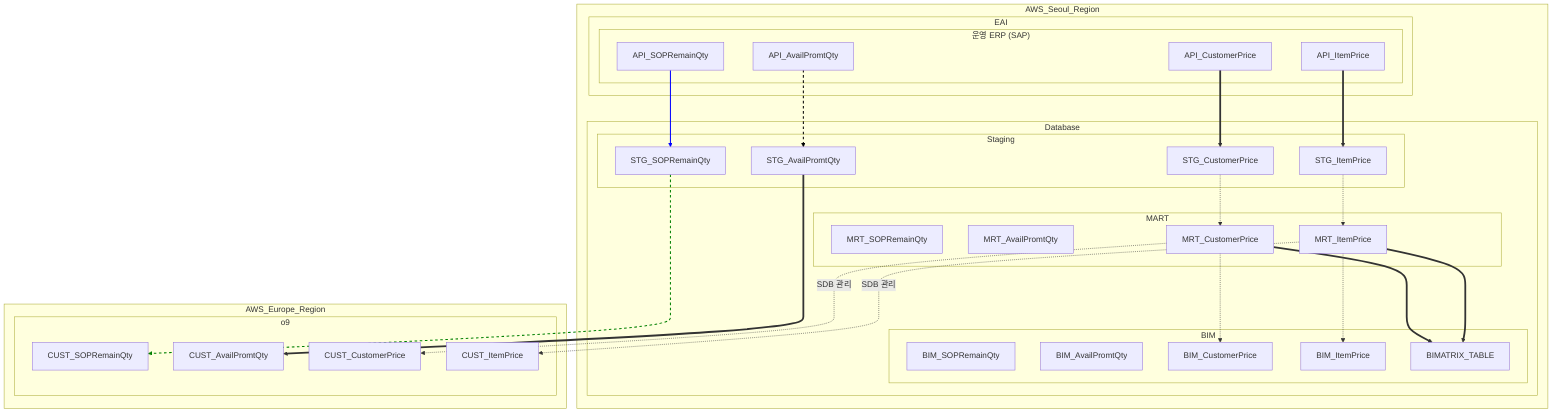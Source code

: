 graph TD
 
  %% 다이어그램
  subgraph subGraph6 ["AWS_Seoul_Region"]
    subgraph EAI ["EAI"]
      subgraph SAP ["운영 ERP (SAP)"]
        APICP37["API_SOPRemainQty"]
        APICP11["API_AvailPromtQty"]
        APICP35["API_CustomerPrice"]
        APICP10["API_ItemPrice"]
      end
    end
    subgraph Database ["Database"]
      direction LR
      subgraph Schema_Staging["Staging"]
      direction TB
        STGCP37["STG_SOPRemainQty"]
        STGCP11["STG_AvailPromtQty"]
        STGCP35["STG_CustomerPrice"]
        STGCP10["STG_ItemPrice"]
      end
      subgraph Schema_MART ["MART"]
      direction TB
        MRTCP37["MRT_SOPRemainQty"]
        MRTCP11["MRT_AvailPromtQty"]
        MRTCP35["MRT_CustomerPrice"]
        MRTCP10["MRT_ItemPrice"]
      end
      subgraph Schema_BIM ["BIM"]
      direction TB
        BIMCP37["BIM_SOPRemainQty"]
        BIMCP11["BIM_AvailPromtQty"]
        BIMCP35["BIM_CustomerPrice"]
        BIMCP10["BIM_ItemPrice"]
      end
      subgraph Schema_BIM ["BIMATRIX_AUD"]
        BIM00["BIMATRIX_TABLE"]
      end
    end
  end
  subgraph subGraph8 ["AWS_Europe_Region"]
    direction TB
    subgraph o9 ["o9"]
      CSTCP37["CUST_SOPRemainQty"]
      CSTCP11["CUST_AvailPromtQty"]
      CSTCP35["CUST_CustomerPrice"]
      CSTCP10["CUST_ItemPrice"]
    end
  end

  

  %% 스타일 0
  APICP37 ==> STGCP37 ==> CSTCP37
  APICP11 ==> STGCP11 ==> CSTCP11
  APICP35 ==> STGCP35 
  APICP10 ==> STGCP10
  MRTCP35 ==> BIM00
  MRTCP10 ==> BIM00



  %% 스타일 1
  MRTCP35 -. "SDB 관리" .-> CSTCP35
  MRTCP10 -. "SDB 관리" .-> CSTCP10

  %% 스타일 2
  STGCP35 -.-> MRTCP35 -.-> BIMCP35
  STGCP10 -.-> MRTCP10 -.-> BIMCP10

  %% 스타일 정의 (선택 사항)
  linkStyle 0 stroke:blue,stroke-width:2px;
  linkStyle 1 stroke:green,stroke-width:2px,stroke-dasharray: 5 5;
  linkStyle 2 stroke:black,stroke-width:2px,stroke-dasharray: 5 5;